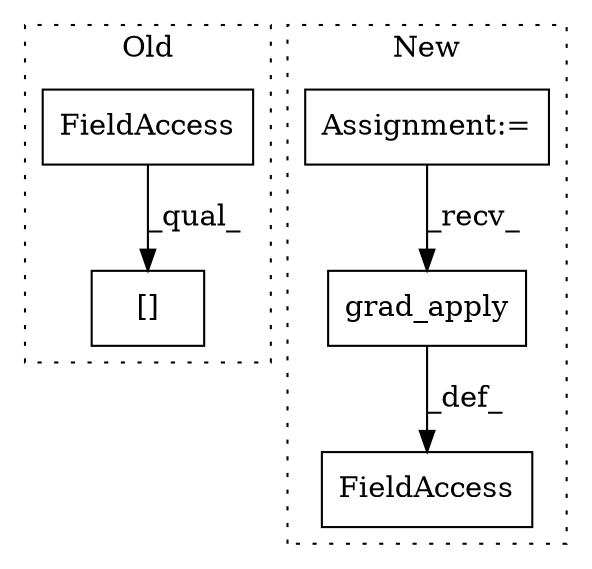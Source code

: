 digraph G {
subgraph cluster0 {
1 [label="[]" a="2" s="4704,4723" l="11,1" shape="box"];
5 [label="FieldAccess" a="22" s="4704" l="10" shape="box"];
label = "Old";
style="dotted";
}
subgraph cluster1 {
2 [label="grad_apply" a="32" s="4621,4660" l="11,1" shape="box"];
3 [label="Assignment:=" a="7" s="4340" l="6" shape="box"];
4 [label="FieldAccess" a="22" s="4603" l="10" shape="box"];
label = "New";
style="dotted";
}
2 -> 4 [label="_def_"];
3 -> 2 [label="_recv_"];
5 -> 1 [label="_qual_"];
}